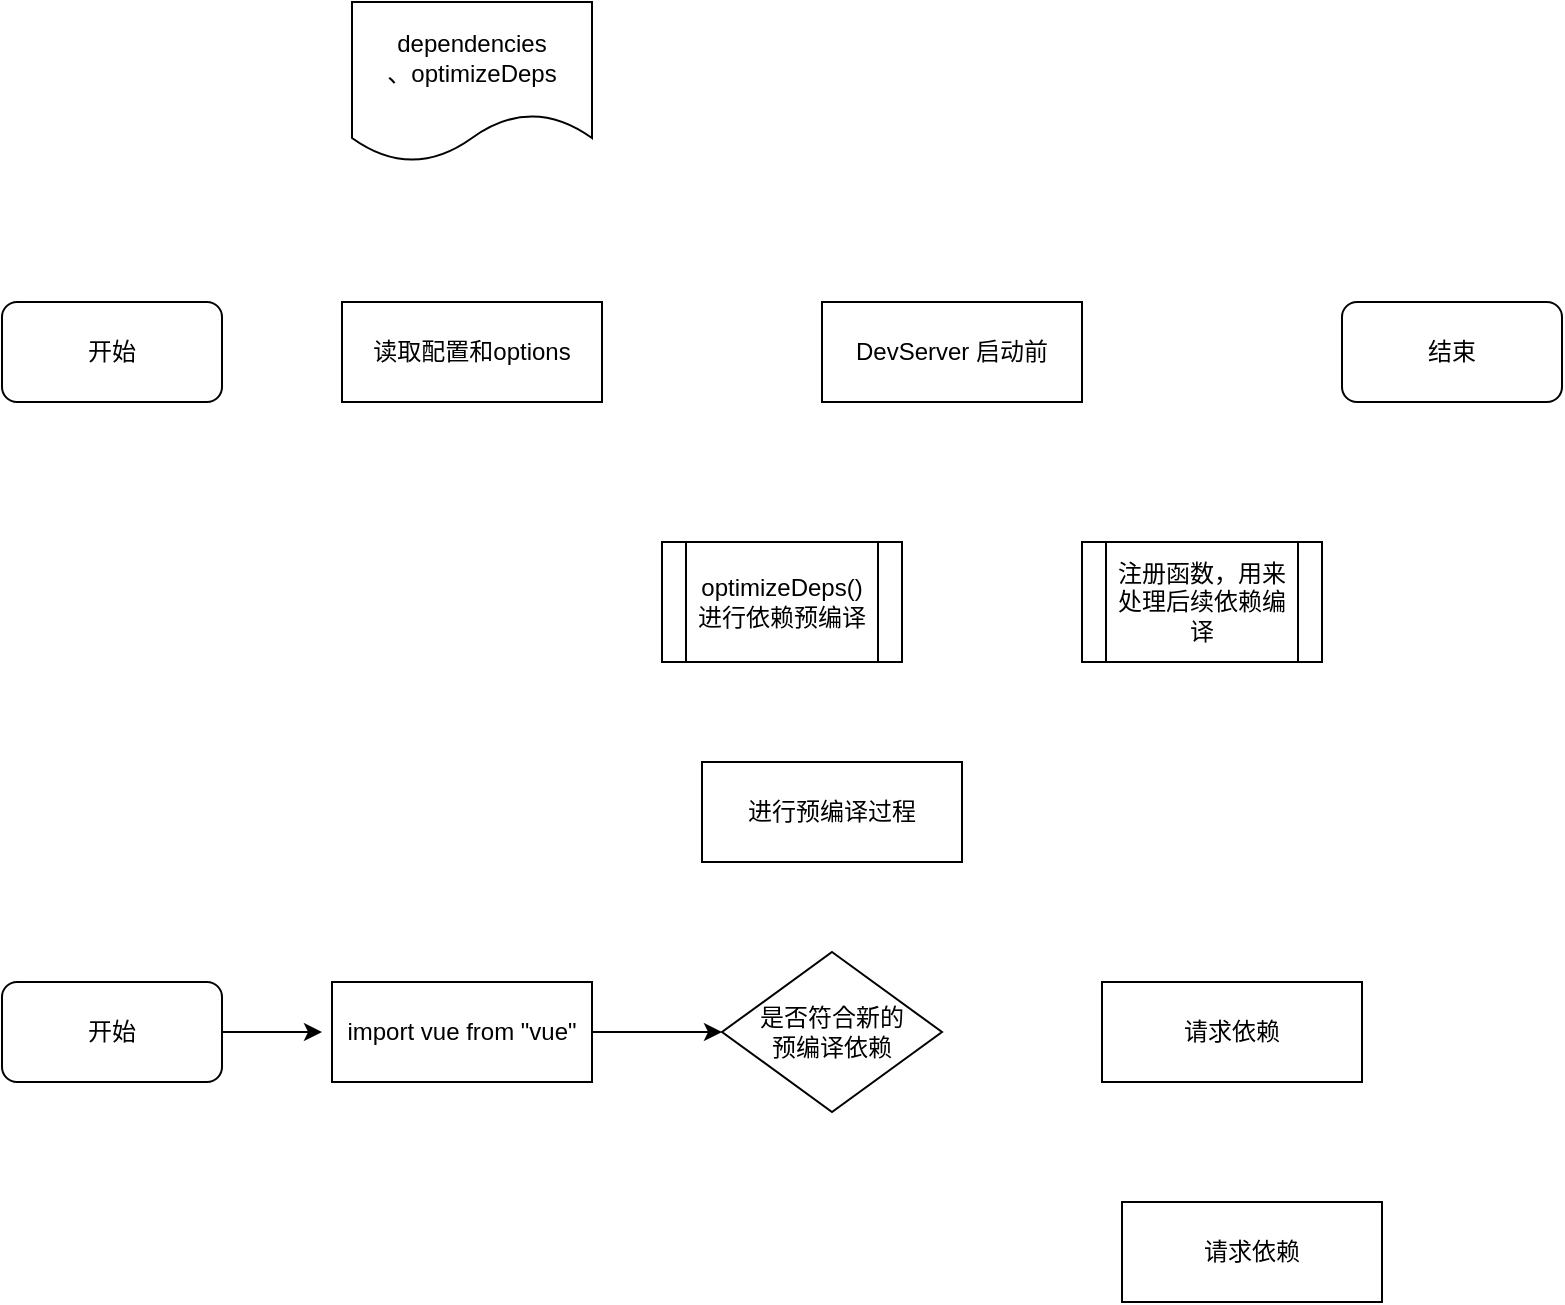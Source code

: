 <mxfile version="14.2.9" type="github">
  <diagram id="MOTiK3MiTsBKFZSYFYq5" name="Page-1">
    <mxGraphModel dx="946" dy="5227" grid="1" gridSize="10" guides="1" tooltips="1" connect="1" arrows="1" fold="1" page="1" pageScale="1" pageWidth="3300" pageHeight="4681" math="0" shadow="0">
      <root>
        <mxCell id="0" />
        <mxCell id="1" parent="0" />
        <mxCell id="n6el4LyHS0PGgn7W8jE--1" value="开始" style="rounded=1;whiteSpace=wrap;html=1;" vertex="1" parent="1">
          <mxGeometry x="110" y="120" width="110" height="50" as="geometry" />
        </mxCell>
        <mxCell id="n6el4LyHS0PGgn7W8jE--2" value="读取配置和options" style="rounded=0;whiteSpace=wrap;html=1;" vertex="1" parent="1">
          <mxGeometry x="280" y="120" width="130" height="50" as="geometry" />
        </mxCell>
        <mxCell id="n6el4LyHS0PGgn7W8jE--3" value="dependencies&lt;br&gt;、optimizeDeps" style="shape=document;whiteSpace=wrap;html=1;boundedLbl=1;" vertex="1" parent="1">
          <mxGeometry x="285" y="-30" width="120" height="80" as="geometry" />
        </mxCell>
        <mxCell id="n6el4LyHS0PGgn7W8jE--4" value="DevServer 启动前" style="rounded=0;whiteSpace=wrap;html=1;" vertex="1" parent="1">
          <mxGeometry x="520" y="120" width="130" height="50" as="geometry" />
        </mxCell>
        <mxCell id="n6el4LyHS0PGgn7W8jE--5" value="optimizeDeps() 进行依赖预编译" style="shape=process;whiteSpace=wrap;html=1;backgroundOutline=1;" vertex="1" parent="1">
          <mxGeometry x="440" y="240" width="120" height="60" as="geometry" />
        </mxCell>
        <mxCell id="n6el4LyHS0PGgn7W8jE--8" value="注册函数，用来处理后续依赖编译" style="shape=process;whiteSpace=wrap;html=1;backgroundOutline=1;" vertex="1" parent="1">
          <mxGeometry x="650" y="240" width="120" height="60" as="geometry" />
        </mxCell>
        <mxCell id="n6el4LyHS0PGgn7W8jE--14" value="结束" style="rounded=1;whiteSpace=wrap;html=1;" vertex="1" parent="1">
          <mxGeometry x="780" y="120" width="110" height="50" as="geometry" />
        </mxCell>
        <mxCell id="n6el4LyHS0PGgn7W8jE--23" style="edgeStyle=orthogonalEdgeStyle;rounded=0;orthogonalLoop=1;jettySize=auto;html=1;exitX=1;exitY=0.5;exitDx=0;exitDy=0;" edge="1" parent="1" source="n6el4LyHS0PGgn7W8jE--15">
          <mxGeometry relative="1" as="geometry">
            <mxPoint x="270" y="485" as="targetPoint" />
          </mxGeometry>
        </mxCell>
        <mxCell id="n6el4LyHS0PGgn7W8jE--15" value="开始" style="rounded=1;whiteSpace=wrap;html=1;" vertex="1" parent="1">
          <mxGeometry x="110" y="460" width="110" height="50" as="geometry" />
        </mxCell>
        <mxCell id="n6el4LyHS0PGgn7W8jE--21" value="" style="edgeStyle=orthogonalEdgeStyle;rounded=0;orthogonalLoop=1;jettySize=auto;html=1;exitX=1;exitY=0.5;exitDx=0;exitDy=0;entryX=0;entryY=0.5;entryDx=0;entryDy=0;" edge="1" parent="1" source="n6el4LyHS0PGgn7W8jE--16" target="n6el4LyHS0PGgn7W8jE--18">
          <mxGeometry relative="1" as="geometry" />
        </mxCell>
        <mxCell id="n6el4LyHS0PGgn7W8jE--16" value="import vue from &quot;vue&quot;" style="rounded=0;whiteSpace=wrap;html=1;" vertex="1" parent="1">
          <mxGeometry x="275" y="460" width="130" height="50" as="geometry" />
        </mxCell>
        <mxCell id="n6el4LyHS0PGgn7W8jE--17" value="请求依赖" style="rounded=0;whiteSpace=wrap;html=1;" vertex="1" parent="1">
          <mxGeometry x="660" y="460" width="130" height="50" as="geometry" />
        </mxCell>
        <mxCell id="n6el4LyHS0PGgn7W8jE--18" value="是否符合新的&lt;br&gt;预编译依赖" style="rhombus;whiteSpace=wrap;html=1;" vertex="1" parent="1">
          <mxGeometry x="470" y="445" width="110" height="80" as="geometry" />
        </mxCell>
        <mxCell id="n6el4LyHS0PGgn7W8jE--20" value="进行预编译过程" style="rounded=0;whiteSpace=wrap;html=1;" vertex="1" parent="1">
          <mxGeometry x="460" y="350" width="130" height="50" as="geometry" />
        </mxCell>
        <mxCell id="n6el4LyHS0PGgn7W8jE--24" value="请求依赖" style="rounded=0;whiteSpace=wrap;html=1;" vertex="1" parent="1">
          <mxGeometry x="670" y="570" width="130" height="50" as="geometry" />
        </mxCell>
      </root>
    </mxGraphModel>
  </diagram>
</mxfile>
